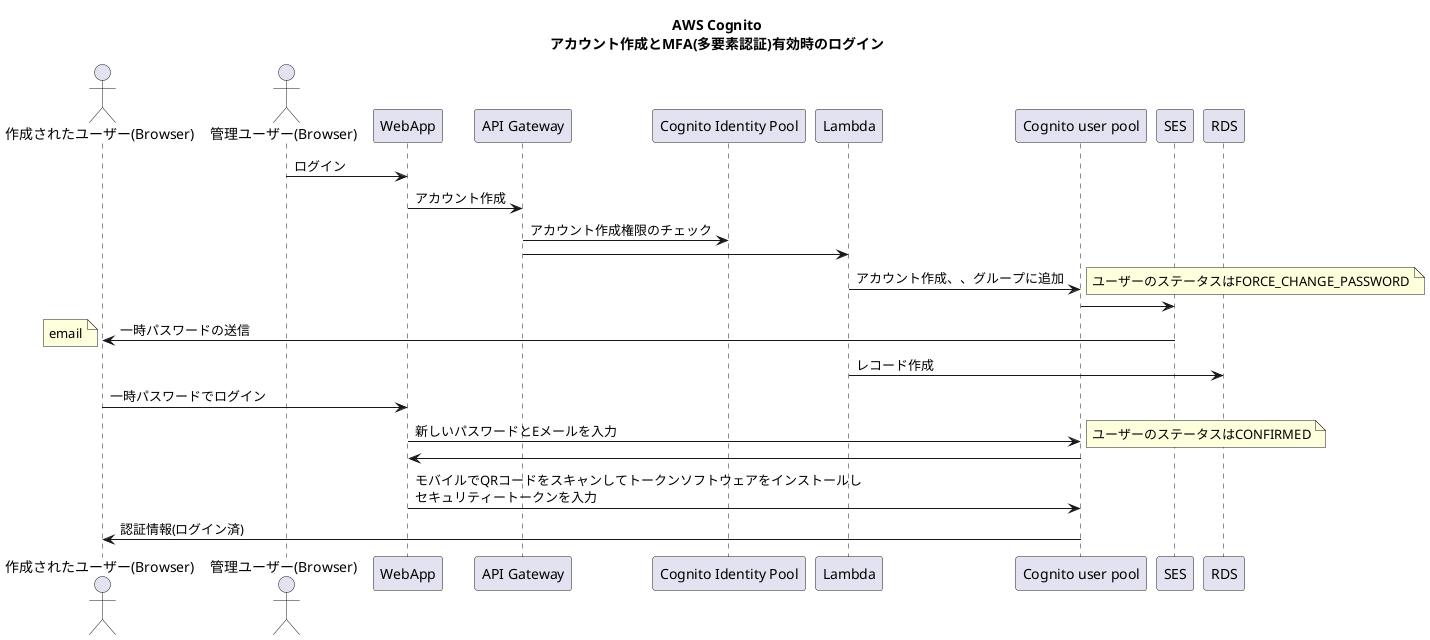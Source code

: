 @startuml Cognito-mfa-signup

title AWS Cognito\nアカウント作成とMFA(多要素認証)有効時のログイン

actor "作成されたユーザー(Browser)"

actor "管理ユーザー(Browser)"

"管理ユーザー(Browser)" -> WebApp : ログイン

WebApp -> "API Gateway" : アカウント作成

"API Gateway" -> "Cognito Identity Pool" : アカウント作成権限のチェック

"API Gateway" -> Lambda

Lambda -> "Cognito user pool" : アカウント作成、、グループに追加

note right : ユーザーのステータスはFORCE_CHANGE_PASSWORD

"Cognito user pool" -> SES

SES -> "作成されたユーザー(Browser)" : 一時パスワードの送信

note left: email

Lambda -> RDS: レコード作成

"作成されたユーザー(Browser)" -> WebApp : 一時パスワードでログイン

WebApp -> "Cognito user pool" : 新しいパスワードとEメールを入力

note right : ユーザーのステータスはCONFIRMED

"Cognito user pool" -> WebApp

WebApp -> "Cognito user pool" : モバイルでQRコードをスキャンしてトークンソフトウェアをインストールし\nセキュリティートークンを入力

"Cognito user pool" -> "作成されたユーザー(Browser)": 認証情報(ログイン済)

@enduml